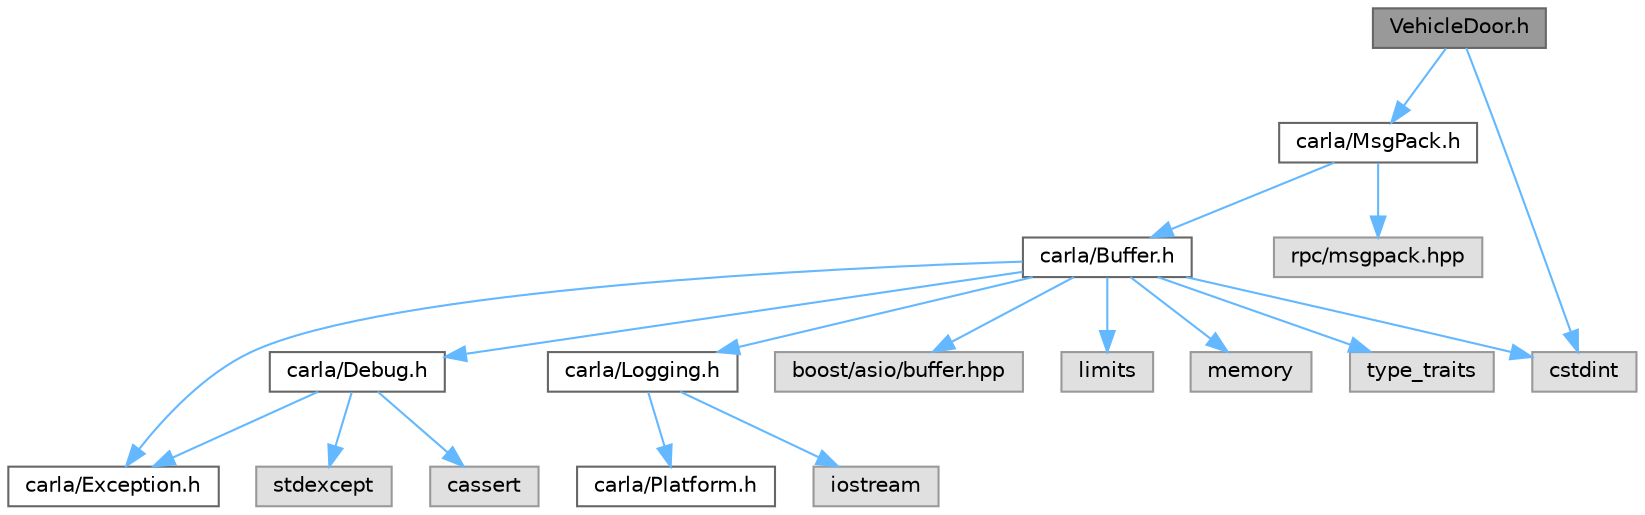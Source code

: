 digraph "VehicleDoor.h"
{
 // INTERACTIVE_SVG=YES
 // LATEX_PDF_SIZE
  bgcolor="transparent";
  edge [fontname=Helvetica,fontsize=10,labelfontname=Helvetica,labelfontsize=10];
  node [fontname=Helvetica,fontsize=10,shape=box,height=0.2,width=0.4];
  Node1 [id="Node000001",label="VehicleDoor.h",height=0.2,width=0.4,color="gray40", fillcolor="grey60", style="filled", fontcolor="black",tooltip=" "];
  Node1 -> Node2 [id="edge1_Node000001_Node000002",color="steelblue1",style="solid",tooltip=" "];
  Node2 [id="Node000002",label="carla/MsgPack.h",height=0.2,width=0.4,color="grey40", fillcolor="white", style="filled",URL="$d9/d6f/MsgPack_8h.html",tooltip=" "];
  Node2 -> Node3 [id="edge2_Node000002_Node000003",color="steelblue1",style="solid",tooltip=" "];
  Node3 [id="Node000003",label="carla/Buffer.h",height=0.2,width=0.4,color="grey40", fillcolor="white", style="filled",URL="$d2/dda/carla_2Buffer_8h.html",tooltip=" "];
  Node3 -> Node4 [id="edge3_Node000003_Node000004",color="steelblue1",style="solid",tooltip=" "];
  Node4 [id="Node000004",label="carla/Debug.h",height=0.2,width=0.4,color="grey40", fillcolor="white", style="filled",URL="$d4/deb/Debug_8h.html",tooltip=" "];
  Node4 -> Node5 [id="edge4_Node000004_Node000005",color="steelblue1",style="solid",tooltip=" "];
  Node5 [id="Node000005",label="carla/Exception.h",height=0.2,width=0.4,color="grey40", fillcolor="white", style="filled",URL="$d8/d8a/Exception_8h.html",tooltip=" "];
  Node4 -> Node6 [id="edge5_Node000004_Node000006",color="steelblue1",style="solid",tooltip=" "];
  Node6 [id="Node000006",label="stdexcept",height=0.2,width=0.4,color="grey60", fillcolor="#E0E0E0", style="filled",tooltip=" "];
  Node4 -> Node7 [id="edge6_Node000004_Node000007",color="steelblue1",style="solid",tooltip=" "];
  Node7 [id="Node000007",label="cassert",height=0.2,width=0.4,color="grey60", fillcolor="#E0E0E0", style="filled",tooltip=" "];
  Node3 -> Node5 [id="edge7_Node000003_Node000005",color="steelblue1",style="solid",tooltip=" "];
  Node3 -> Node8 [id="edge8_Node000003_Node000008",color="steelblue1",style="solid",tooltip=" "];
  Node8 [id="Node000008",label="carla/Logging.h",height=0.2,width=0.4,color="grey40", fillcolor="white", style="filled",URL="$de/d87/Logging_8h.html",tooltip=" "];
  Node8 -> Node9 [id="edge9_Node000008_Node000009",color="steelblue1",style="solid",tooltip=" "];
  Node9 [id="Node000009",label="carla/Platform.h",height=0.2,width=0.4,color="grey40", fillcolor="white", style="filled",URL="$d9/dd0/Platform_8h.html",tooltip=" "];
  Node8 -> Node10 [id="edge10_Node000008_Node000010",color="steelblue1",style="solid",tooltip=" "];
  Node10 [id="Node000010",label="iostream",height=0.2,width=0.4,color="grey60", fillcolor="#E0E0E0", style="filled",tooltip=" "];
  Node3 -> Node11 [id="edge11_Node000003_Node000011",color="steelblue1",style="solid",tooltip=" "];
  Node11 [id="Node000011",label="boost/asio/buffer.hpp",height=0.2,width=0.4,color="grey60", fillcolor="#E0E0E0", style="filled",tooltip=" "];
  Node3 -> Node12 [id="edge12_Node000003_Node000012",color="steelblue1",style="solid",tooltip=" "];
  Node12 [id="Node000012",label="cstdint",height=0.2,width=0.4,color="grey60", fillcolor="#E0E0E0", style="filled",tooltip=" "];
  Node3 -> Node13 [id="edge13_Node000003_Node000013",color="steelblue1",style="solid",tooltip=" "];
  Node13 [id="Node000013",label="limits",height=0.2,width=0.4,color="grey60", fillcolor="#E0E0E0", style="filled",tooltip=" "];
  Node3 -> Node14 [id="edge14_Node000003_Node000014",color="steelblue1",style="solid",tooltip=" "];
  Node14 [id="Node000014",label="memory",height=0.2,width=0.4,color="grey60", fillcolor="#E0E0E0", style="filled",tooltip=" "];
  Node3 -> Node15 [id="edge15_Node000003_Node000015",color="steelblue1",style="solid",tooltip=" "];
  Node15 [id="Node000015",label="type_traits",height=0.2,width=0.4,color="grey60", fillcolor="#E0E0E0", style="filled",tooltip=" "];
  Node2 -> Node16 [id="edge16_Node000002_Node000016",color="steelblue1",style="solid",tooltip=" "];
  Node16 [id="Node000016",label="rpc/msgpack.hpp",height=0.2,width=0.4,color="grey60", fillcolor="#E0E0E0", style="filled",tooltip=" "];
  Node1 -> Node12 [id="edge17_Node000001_Node000012",color="steelblue1",style="solid",tooltip=" "];
}
